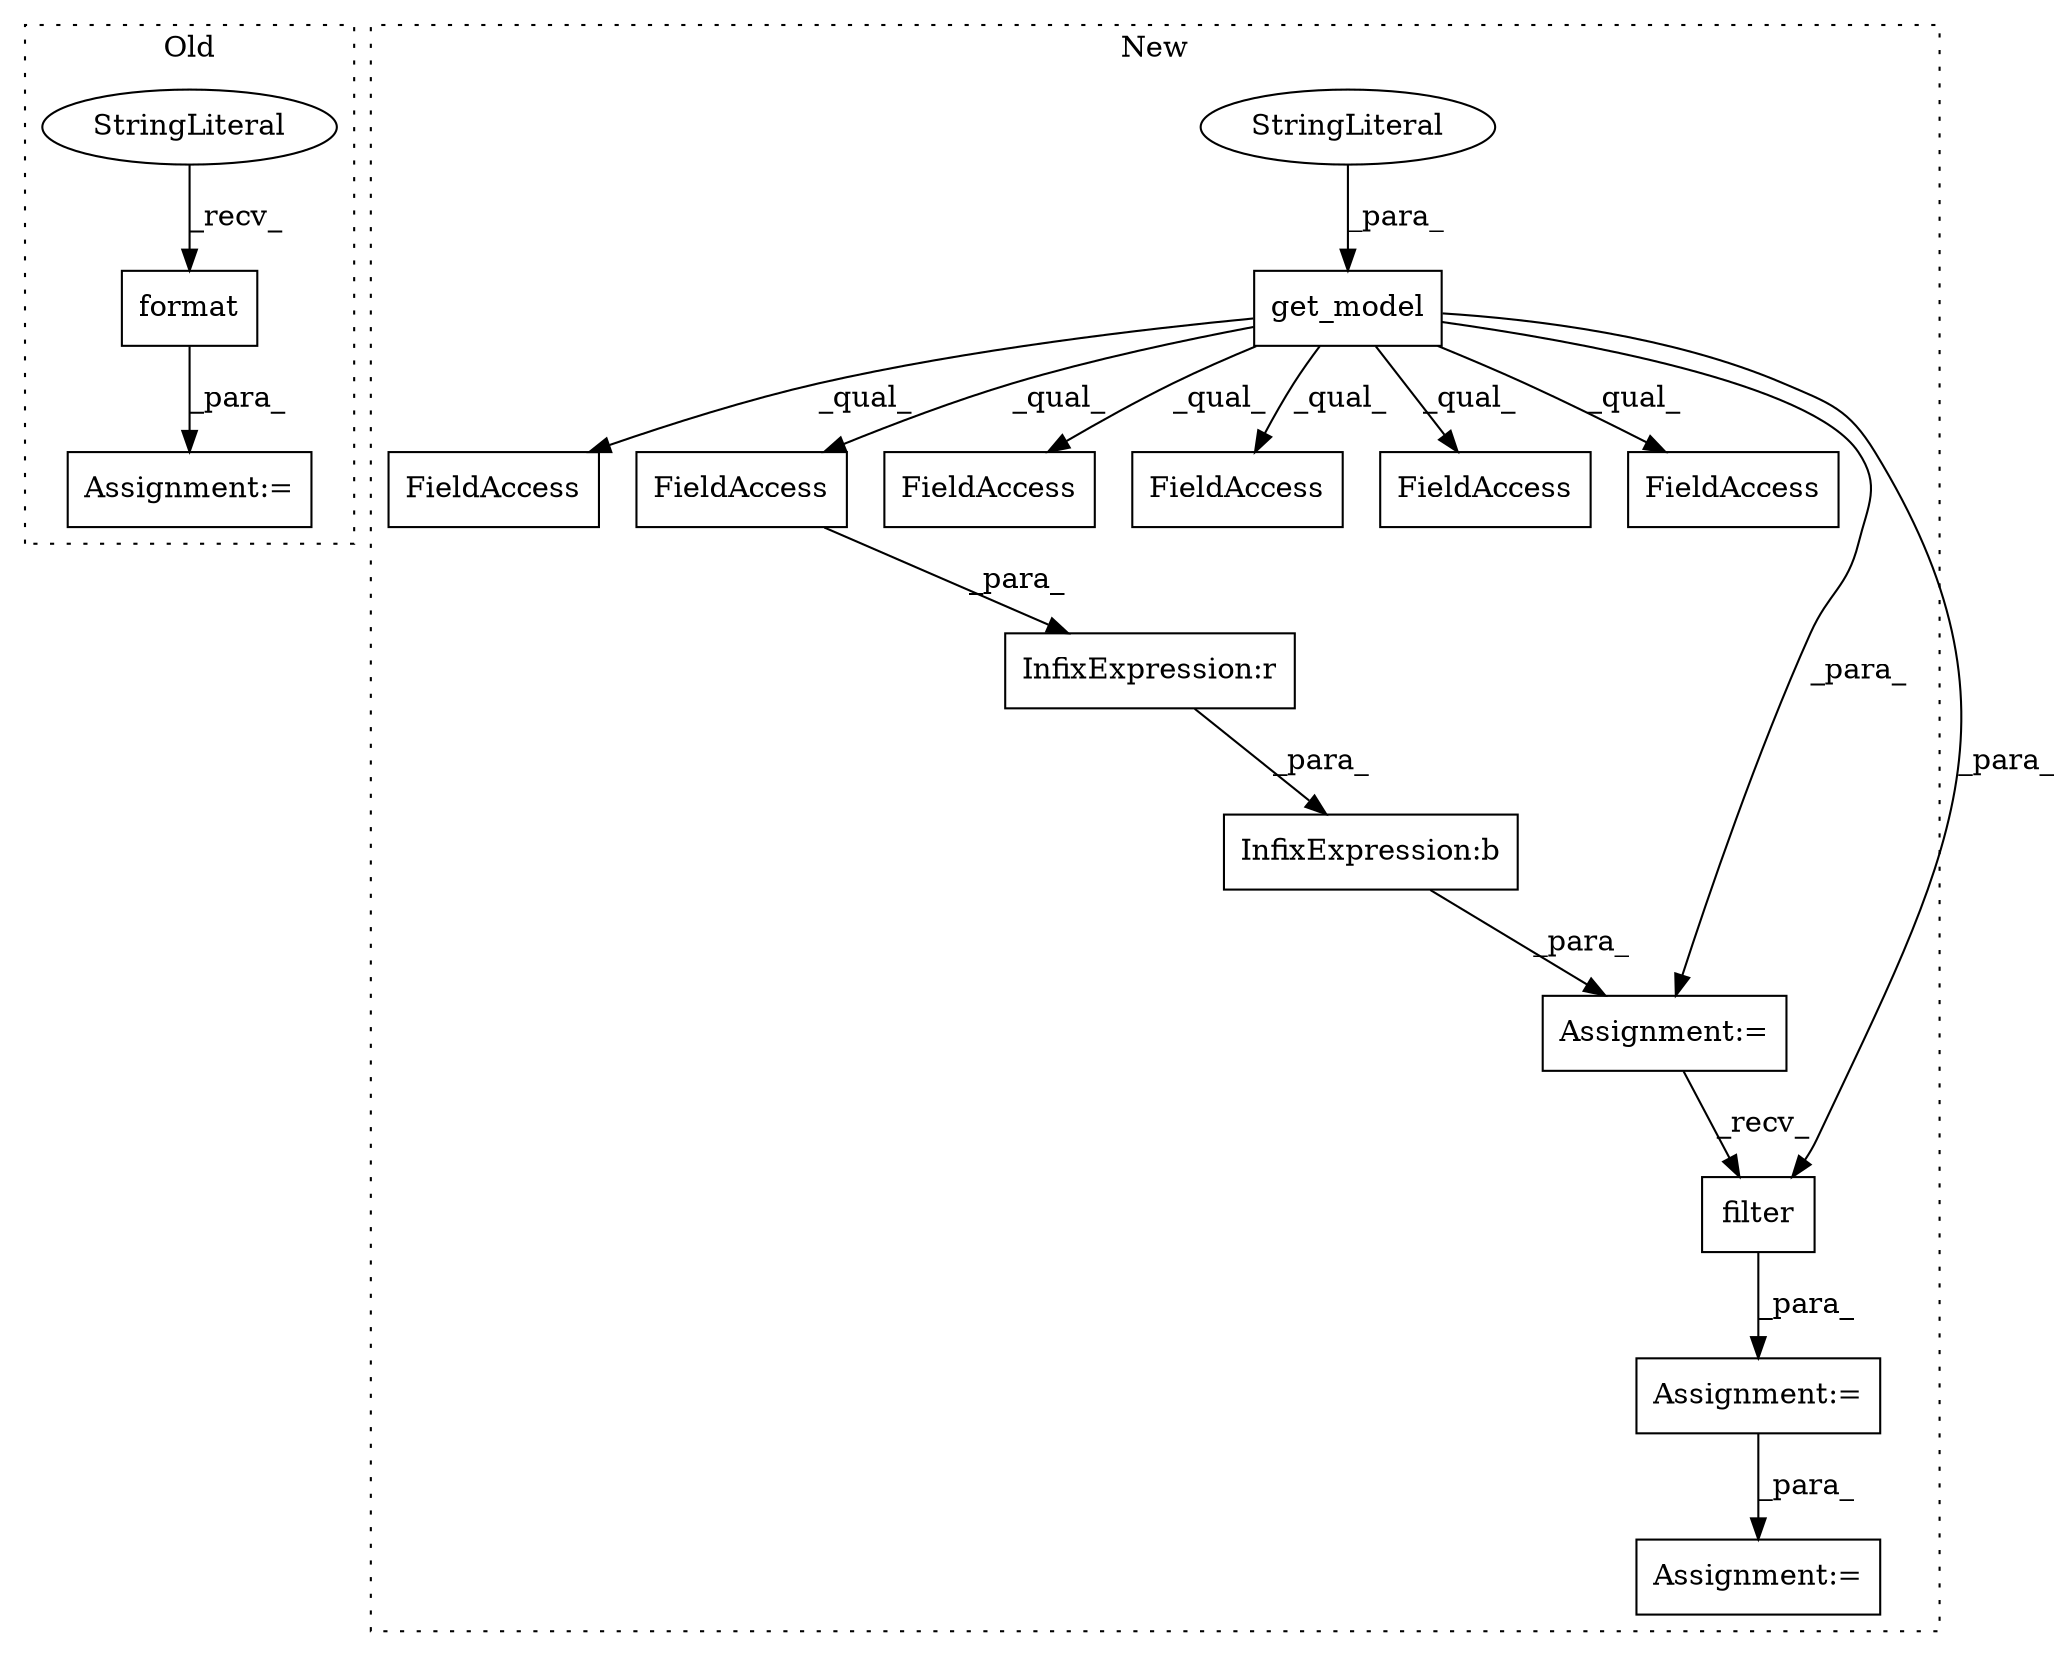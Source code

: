digraph G {
subgraph cluster0 {
1 [label="format" a="32" s="1943,1955" l="7,1" shape="box"];
4 [label="StringLiteral" a="45" s="1874" l="68" shape="ellipse"];
15 [label="Assignment:=" a="7" s="1873" l="1" shape="box"];
label = "Old";
style="dotted";
}
subgraph cluster1 {
2 [label="get_model" a="32" s="1220,1238" l="10,1" shape="box"];
3 [label="FieldAccess" a="22" s="1502" l="19" shape="box"];
5 [label="Assignment:=" a="7" s="1581" l="1" shape="box"];
6 [label="FieldAccess" a="22" s="1326" l="19" shape="box"];
7 [label="FieldAccess" a="22" s="1412" l="19" shape="box"];
8 [label="FieldAccess" a="22" s="1750" l="16" shape="box"];
9 [label="FieldAccess" a="22" s="1284" l="13" shape="box"];
10 [label="FieldAccess" a="22" s="1375" l="13" shape="box"];
11 [label="InfixExpression:b" a="27" s="1370" l="3" shape="box"];
12 [label="StringLiteral" a="45" s="1230" l="8" shape="ellipse"];
13 [label="filter" a="32" s="1495,1532" l="7,1" shape="box"];
14 [label="InfixExpression:r" a="27" s="1345" l="4" shape="box"];
16 [label="Assignment:=" a="7" s="1488" l="1" shape="box"];
17 [label="Assignment:=" a="7" s="1250" l="1" shape="box"];
label = "New";
style="dotted";
}
1 -> 15 [label="_para_"];
2 -> 3 [label="_qual_"];
2 -> 9 [label="_qual_"];
2 -> 8 [label="_qual_"];
2 -> 7 [label="_qual_"];
2 -> 13 [label="_para_"];
2 -> 10 [label="_qual_"];
2 -> 17 [label="_para_"];
2 -> 6 [label="_qual_"];
4 -> 1 [label="_recv_"];
6 -> 14 [label="_para_"];
11 -> 17 [label="_para_"];
12 -> 2 [label="_para_"];
13 -> 16 [label="_para_"];
14 -> 11 [label="_para_"];
16 -> 5 [label="_para_"];
17 -> 13 [label="_recv_"];
}